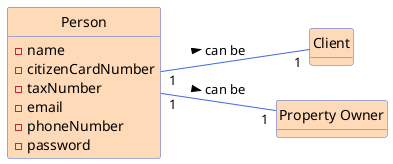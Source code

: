 @startuml
'skinparam monochrome true
skinparam packageStyle rectangle
skinparam shadowing false
'skinparam linetype ortho
left to right direction
'skinparam classAttributeIconSize 0
hide circle
hide methods
'---------File styling---------
skinparam class {
    BackgroundColor PeachPuff
    ArrowColor RoyalBlue
    BorderColor RoyalBlue
}
'------------|Actors|----------------
class Person {
    - name
    - citizenCardNumber
    - taxNumber
    - email
    - phoneNumber
    - password
}
class Client{

}
class "Property Owner" as PO {

}

'-------------------connections------------------


Person "1" -- "1" Client : can be >
Person "1" -- "1" PO : can be >
'--------------------heritage--------------------



@enduml